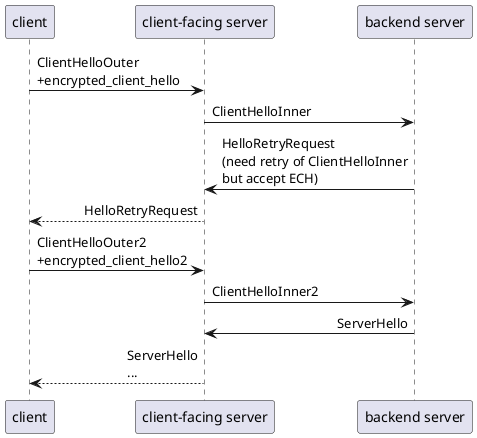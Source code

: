 @startuml
participant c as "client"
participant cfs as "client-facing server"
participant bs as "backend server"

skinparam SequenceMessageAlign direction

c -> cfs: ClientHelloOuter\n+encrypted_client_hello
cfs -> bs: ClientHelloInner 
bs -> cfs: HelloRetryRequest\n(need retry of ClientHelloInner\nbut accept ECH)
cfs --> c: HelloRetryRequest
c -> cfs: ClientHelloOuter2\n+encrypted_client_hello2
cfs -> bs: ClientHelloInner2
bs -> cfs: ServerHello
cfs --> c: ServerHello\n...
@enduml

